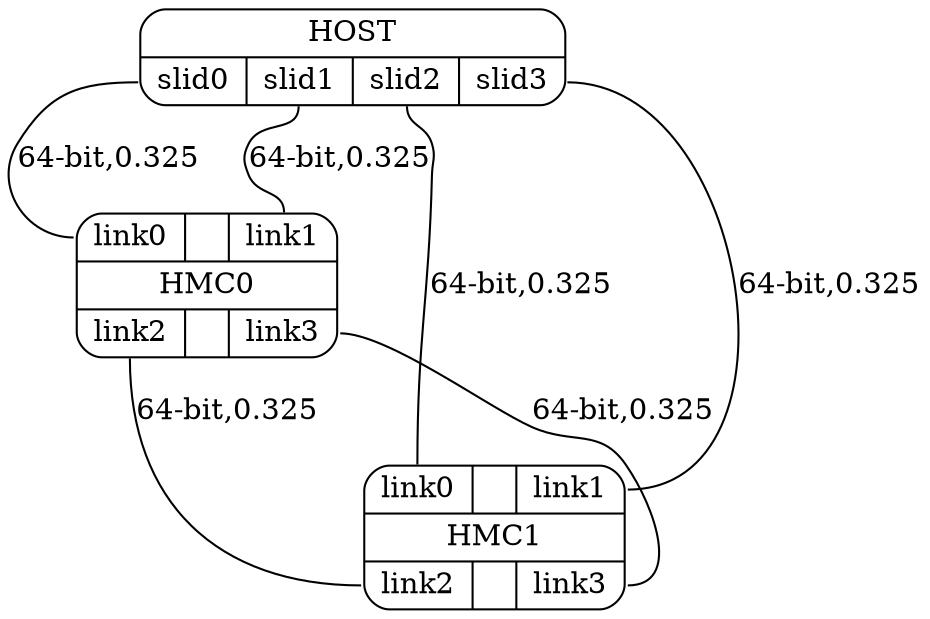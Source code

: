 graph G {
    node[style=rounded, shape=record];
    HOST[label="{ HOST|{<slid0>slid0|<slid1>slid1|<slid2>slid2|<slid3>slid3} }"];
    HMC0[label="{ {<link0>link0||<link1>link1}|HMC0|{<link2>link2||<link3>link3} }"];
    HMC1[label="{ {<link0>link0||<link1>link1}|HMC1|{<link2>link2||<link3>link3} }"];

    HOST:slid0 -- HMC0:link0 [label="64-bit,0.325"];
    HOST:slid1 -- HMC0:link1 [label="64-bit,0.325"];
    
    HOST:slid2 -- HMC1:link0 [label="64-bit,0.325"];
    HOST:slid3 -- HMC1:link1 [label="64-bit,0.325"];
    
    HMC0:link3 -- HMC1:link3 [label="64-bit,0.325"];
    HMC0:link2 -- HMC1:link2 [label="64-bit,0.325"];
}
